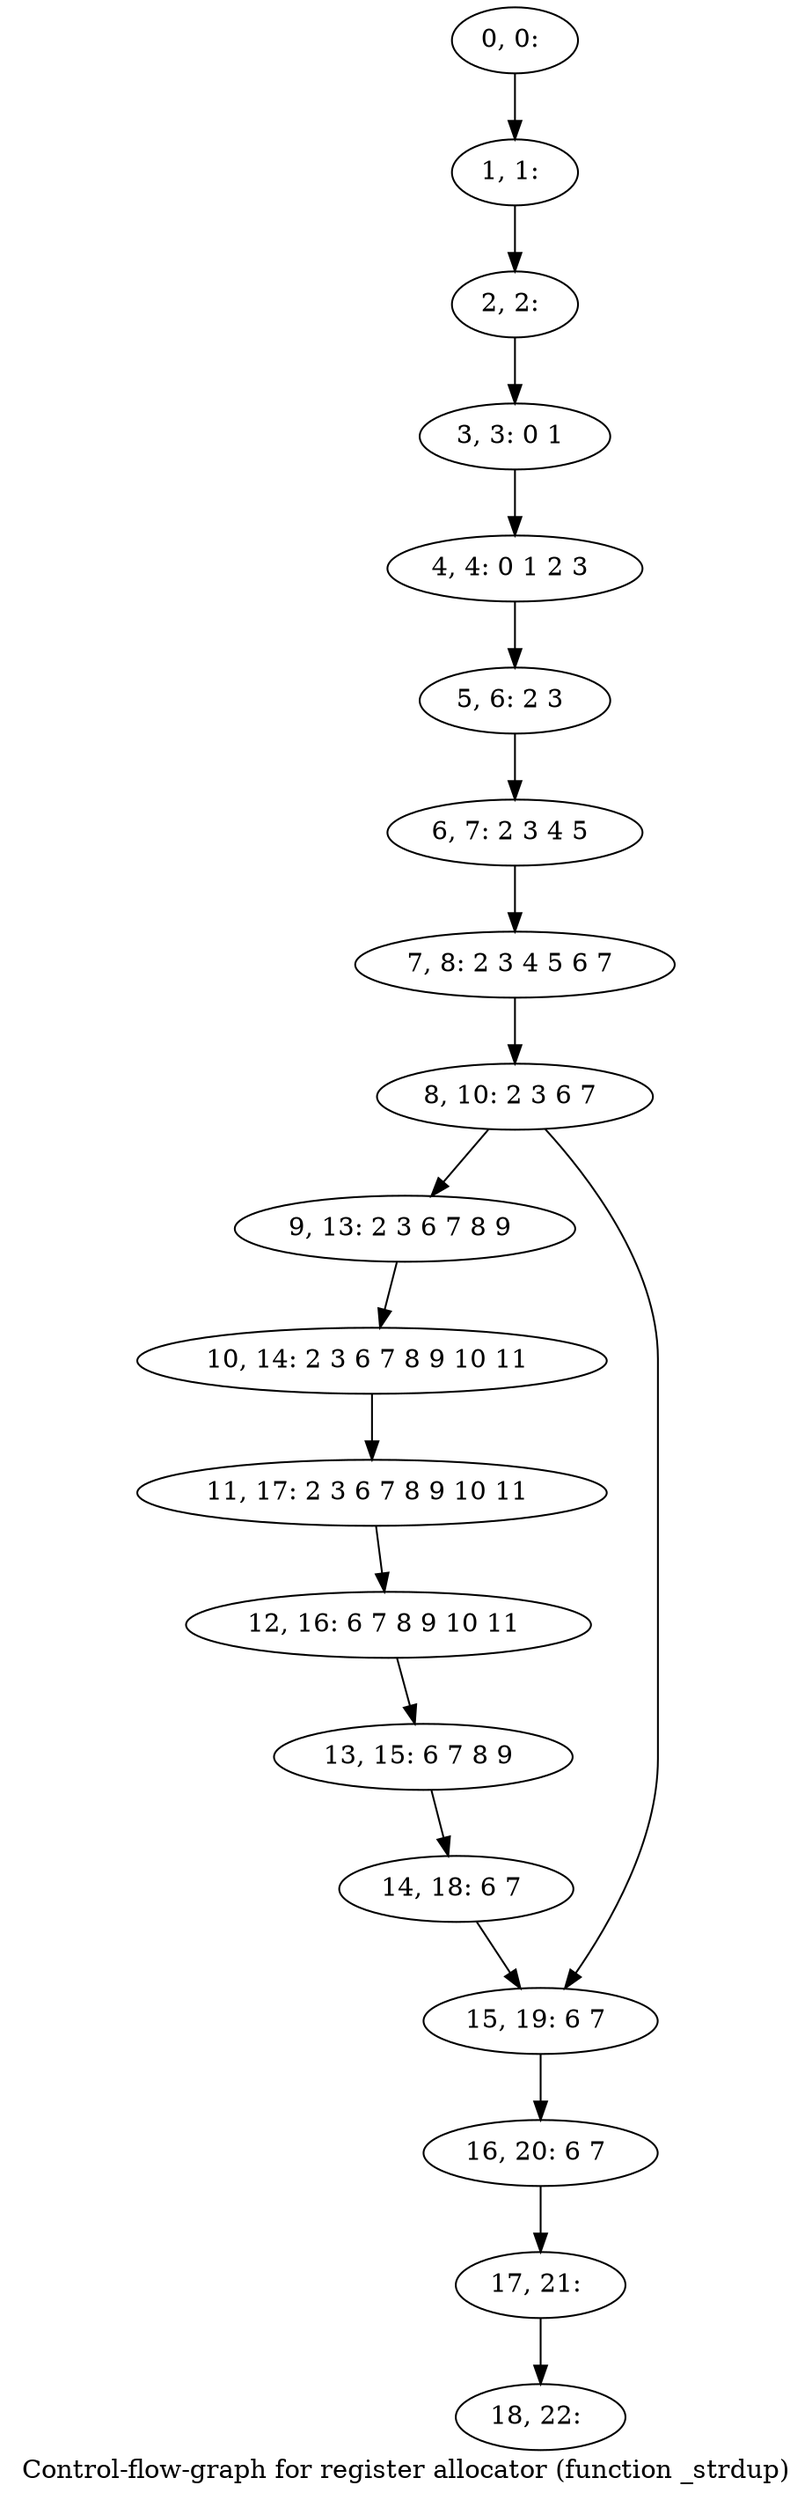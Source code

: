 digraph G {
graph [label="Control-flow-graph for register allocator (function _strdup)"]
0[label="0, 0: "];
1[label="1, 1: "];
2[label="2, 2: "];
3[label="3, 3: 0 1 "];
4[label="4, 4: 0 1 2 3 "];
5[label="5, 6: 2 3 "];
6[label="6, 7: 2 3 4 5 "];
7[label="7, 8: 2 3 4 5 6 7 "];
8[label="8, 10: 2 3 6 7 "];
9[label="9, 13: 2 3 6 7 8 9 "];
10[label="10, 14: 2 3 6 7 8 9 10 11 "];
11[label="11, 17: 2 3 6 7 8 9 10 11 "];
12[label="12, 16: 6 7 8 9 10 11 "];
13[label="13, 15: 6 7 8 9 "];
14[label="14, 18: 6 7 "];
15[label="15, 19: 6 7 "];
16[label="16, 20: 6 7 "];
17[label="17, 21: "];
18[label="18, 22: "];
0->1 ;
1->2 ;
2->3 ;
3->4 ;
4->5 ;
5->6 ;
6->7 ;
7->8 ;
8->9 ;
8->15 ;
9->10 ;
10->11 ;
11->12 ;
12->13 ;
13->14 ;
14->15 ;
15->16 ;
16->17 ;
17->18 ;
}
